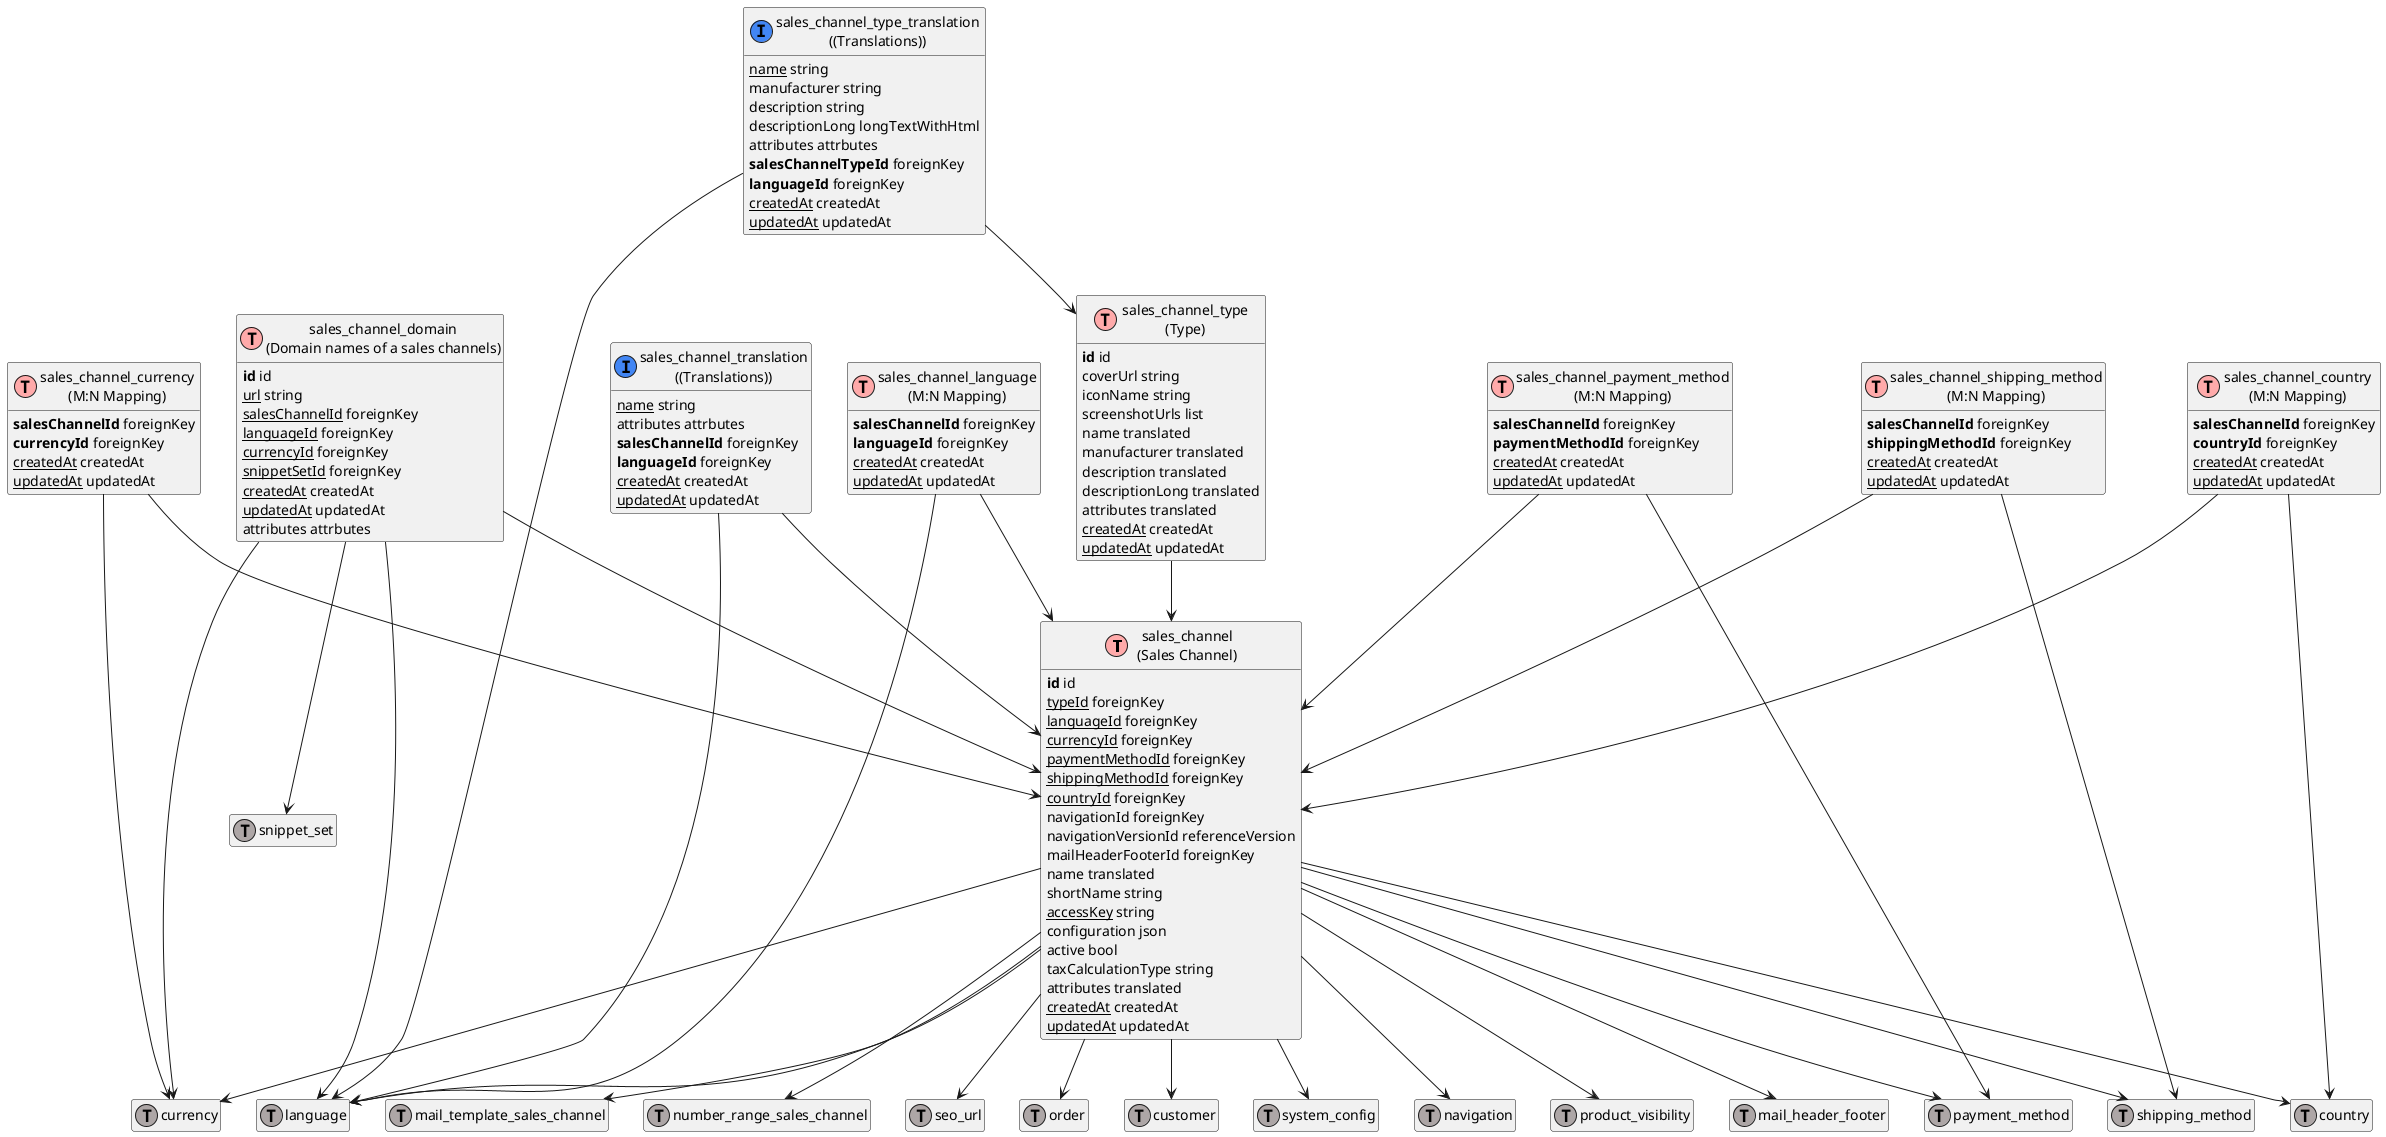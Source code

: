 @startuml
' uncomment the line below if you're using computer with a retina display
' skinparam dpi 300
!define Table(name,desc) class name as "desc" << (T,#FFAAAA) >>
!define ForeignTable(name,desc) class name as "desc" << (T,#ada6a6) >>
!define TranslationTable(name,desc) class name as "desc" << (I,#4286f4) >>
' we use bold for primary key
' green color for unique
' and underscore for not_null
!define primary_key(x) <b>x</b>
!define unique(x) <color:green>x</color>
!define not_null(x) <u>x</u>
' other tags available:
' <i></i>
' <back:COLOR></color>, where color is a color name or html color code
' (#FFAACC)
' see: http://plantuml.com/classes.html#More
hide methods
hide stereotypes
hide empty members
skinparam backgroundColor #FFFFFF

' entities

Table(ShopwareCoreSystemSalesChannelSalesChannelDefinition, "sales_channel\n(Sales Channel)") {
   primary_key(id) id
   not_null(typeId) foreignKey
   not_null(languageId) foreignKey
   not_null(currencyId) foreignKey
   not_null(paymentMethodId) foreignKey
   not_null(shippingMethodId) foreignKey
   not_null(countryId) foreignKey
   navigationId foreignKey
   navigationVersionId referenceVersion
   mailHeaderFooterId foreignKey
   name translated
   shortName string
   not_null(accessKey) string
   configuration json
   active bool
   taxCalculationType string
   attributes translated
   not_null(createdAt) createdAt
   not_null(updatedAt) updatedAt
}
TranslationTable(ShopwareCoreSystemSalesChannelAggregateSalesChannelTranslationSalesChannelTranslationDefinition, "sales_channel_translation\n((Translations))") {
   not_null(name) string
   attributes attrbutes
   primary_key(salesChannelId) foreignKey
   primary_key(languageId) foreignKey
   not_null(createdAt) createdAt
   not_null(updatedAt) updatedAt
}
Table(ShopwareCoreSystemSalesChannelAggregateSalesChannelCountrySalesChannelCountryDefinition, "sales_channel_country\n(M:N Mapping)") {
   primary_key(salesChannelId) foreignKey
   primary_key(countryId) foreignKey
   not_null(createdAt) createdAt
   not_null(updatedAt) updatedAt
}
Table(ShopwareCoreSystemSalesChannelAggregateSalesChannelCurrencySalesChannelCurrencyDefinition, "sales_channel_currency\n(M:N Mapping)") {
   primary_key(salesChannelId) foreignKey
   primary_key(currencyId) foreignKey
   not_null(createdAt) createdAt
   not_null(updatedAt) updatedAt
}
Table(ShopwareCoreSystemSalesChannelAggregateSalesChannelDomainSalesChannelDomainDefinition, "sales_channel_domain\n(Domain names of a sales channels)") {
   primary_key(id) id
   not_null(url) string
   not_null(salesChannelId) foreignKey
   not_null(languageId) foreignKey
   not_null(currencyId) foreignKey
   not_null(snippetSetId) foreignKey
   not_null(createdAt) createdAt
   not_null(updatedAt) updatedAt
   attributes attrbutes
}
Table(ShopwareCoreSystemSalesChannelAggregateSalesChannelLanguageSalesChannelLanguageDefinition, "sales_channel_language\n(M:N Mapping)") {
   primary_key(salesChannelId) foreignKey
   primary_key(languageId) foreignKey
   not_null(createdAt) createdAt
   not_null(updatedAt) updatedAt
}
Table(ShopwareCoreSystemSalesChannelAggregateSalesChannelPaymentMethodSalesChannelPaymentMethodDefinition, "sales_channel_payment_method\n(M:N Mapping)") {
   primary_key(salesChannelId) foreignKey
   primary_key(paymentMethodId) foreignKey
   not_null(createdAt) createdAt
   not_null(updatedAt) updatedAt
}
Table(ShopwareCoreSystemSalesChannelAggregateSalesChannelShippingMethodSalesChannelShippingMethodDefinition, "sales_channel_shipping_method\n(M:N Mapping)") {
   primary_key(salesChannelId) foreignKey
   primary_key(shippingMethodId) foreignKey
   not_null(createdAt) createdAt
   not_null(updatedAt) updatedAt
}
Table(ShopwareCoreSystemSalesChannelAggregateSalesChannelTypeSalesChannelTypeDefinition, "sales_channel_type\n(Type)") {
   primary_key(id) id
   coverUrl string
   iconName string
   screenshotUrls list
   name translated
   manufacturer translated
   description translated
   descriptionLong translated
   attributes translated
   not_null(createdAt) createdAt
   not_null(updatedAt) updatedAt
}
TranslationTable(ShopwareCoreSystemSalesChannelAggregateSalesChannelTypeTranslationSalesChannelTypeTranslationDefinition, "sales_channel_type_translation\n((Translations))") {
   not_null(name) string
   manufacturer string
   description string
   descriptionLong longTextWithHtml
   attributes attrbutes
   primary_key(salesChannelTypeId) foreignKey
   primary_key(languageId) foreignKey
   not_null(createdAt) createdAt
   not_null(updatedAt) updatedAt
}
ForeignTable(ShopwareCoreSystemLanguageLanguageDefinition, "language") {
}
ForeignTable(ShopwareCoreSystemCurrencyCurrencyDefinition, "currency") {
}
ForeignTable(ShopwareCoreCheckoutPaymentPaymentMethodDefinition, "payment_method") {
}
ForeignTable(ShopwareCoreCheckoutShippingShippingMethodDefinition, "shipping_method") {
}
ForeignTable(ShopwareCoreSystemCountryCountryDefinition, "country") {
}
ForeignTable(ShopwareCoreCheckoutOrderOrderDefinition, "order") {
}
ForeignTable(ShopwareCoreCheckoutCustomerCustomerDefinition, "customer") {
}
ForeignTable(ShopwareCoreSystemSystemConfigSystemConfigDefinition, "system_config") {
}
ForeignTable(ShopwareCoreContentNavigationNavigationDefinition, "navigation") {
}
ForeignTable(ShopwareCoreContentProductAggregateProductVisibilityProductVisibilityDefinition, "product_visibility") {
}
ForeignTable(ShopwareCoreContentMailTemplateAggregateMailHeaderFooterMailHeaderFooterDefinition, "mail_header_footer") {
}
ForeignTable(ShopwareCoreContentMailTemplateAggregateMailTemplateSalesChannelMailTemplateSalesChannelDefinition, "mail_template_sales_channel") {
}
ForeignTable(ShopwareCoreSystemNumberRangeAggregateNumberRangeSalesChannelNumberRangeSalesChannelDefinition, "number_range_sales_channel") {
}
ForeignTable(ShopwareStorefrontFrameworkSeoSeoUrlDefinition, "seo_url") {
}
ForeignTable(ShopwareCoreFrameworkSnippetAggregateSnippetSetSnippetSetDefinition, "snippet_set") {
}

' relationshipd

ShopwareCoreSystemSalesChannelAggregateSalesChannelTypeSalesChannelTypeDefinition --> ShopwareCoreSystemSalesChannelSalesChannelDefinition
ShopwareCoreSystemSalesChannelAggregateSalesChannelTranslationSalesChannelTranslationDefinition --> ShopwareCoreSystemSalesChannelSalesChannelDefinition
ShopwareCoreSystemSalesChannelAggregateSalesChannelCurrencySalesChannelCurrencyDefinition --> ShopwareCoreSystemSalesChannelSalesChannelDefinition
ShopwareCoreSystemSalesChannelAggregateSalesChannelLanguageSalesChannelLanguageDefinition --> ShopwareCoreSystemSalesChannelSalesChannelDefinition
ShopwareCoreSystemSalesChannelAggregateSalesChannelCountrySalesChannelCountryDefinition --> ShopwareCoreSystemSalesChannelSalesChannelDefinition
ShopwareCoreSystemSalesChannelAggregateSalesChannelPaymentMethodSalesChannelPaymentMethodDefinition --> ShopwareCoreSystemSalesChannelSalesChannelDefinition
ShopwareCoreSystemSalesChannelAggregateSalesChannelShippingMethodSalesChannelShippingMethodDefinition --> ShopwareCoreSystemSalesChannelSalesChannelDefinition
ShopwareCoreSystemSalesChannelSalesChannelDefinition --> ShopwareCoreSystemLanguageLanguageDefinition
ShopwareCoreSystemSalesChannelSalesChannelDefinition --> ShopwareCoreSystemCurrencyCurrencyDefinition
ShopwareCoreSystemSalesChannelSalesChannelDefinition --> ShopwareCoreCheckoutPaymentPaymentMethodDefinition
ShopwareCoreSystemSalesChannelSalesChannelDefinition --> ShopwareCoreCheckoutShippingShippingMethodDefinition
ShopwareCoreSystemSalesChannelSalesChannelDefinition --> ShopwareCoreSystemCountryCountryDefinition
ShopwareCoreSystemSalesChannelSalesChannelDefinition --> ShopwareCoreCheckoutOrderOrderDefinition
ShopwareCoreSystemSalesChannelSalesChannelDefinition --> ShopwareCoreCheckoutCustomerCustomerDefinition
ShopwareCoreSystemSalesChannelAggregateSalesChannelDomainSalesChannelDomainDefinition --> ShopwareCoreSystemSalesChannelSalesChannelDefinition
ShopwareCoreSystemSalesChannelSalesChannelDefinition --> ShopwareCoreSystemSystemConfigSystemConfigDefinition
ShopwareCoreSystemSalesChannelSalesChannelDefinition --> ShopwareCoreContentNavigationNavigationDefinition
ShopwareCoreSystemSalesChannelSalesChannelDefinition --> ShopwareCoreContentProductAggregateProductVisibilityProductVisibilityDefinition
ShopwareCoreSystemSalesChannelSalesChannelDefinition --> ShopwareCoreContentMailTemplateAggregateMailHeaderFooterMailHeaderFooterDefinition
ShopwareCoreSystemSalesChannelSalesChannelDefinition --> ShopwareCoreContentMailTemplateAggregateMailTemplateSalesChannelMailTemplateSalesChannelDefinition
ShopwareCoreSystemSalesChannelSalesChannelDefinition --> ShopwareCoreSystemNumberRangeAggregateNumberRangeSalesChannelNumberRangeSalesChannelDefinition
ShopwareCoreSystemSalesChannelSalesChannelDefinition --> ShopwareStorefrontFrameworkSeoSeoUrlDefinition
ShopwareCoreSystemSalesChannelAggregateSalesChannelTranslationSalesChannelTranslationDefinition --> ShopwareCoreSystemLanguageLanguageDefinition
ShopwareCoreSystemSalesChannelAggregateSalesChannelCountrySalesChannelCountryDefinition --> ShopwareCoreSystemCountryCountryDefinition
ShopwareCoreSystemSalesChannelAggregateSalesChannelCurrencySalesChannelCurrencyDefinition --> ShopwareCoreSystemCurrencyCurrencyDefinition
ShopwareCoreSystemSalesChannelAggregateSalesChannelDomainSalesChannelDomainDefinition --> ShopwareCoreSystemLanguageLanguageDefinition
ShopwareCoreSystemSalesChannelAggregateSalesChannelDomainSalesChannelDomainDefinition --> ShopwareCoreSystemCurrencyCurrencyDefinition
ShopwareCoreSystemSalesChannelAggregateSalesChannelDomainSalesChannelDomainDefinition --> ShopwareCoreFrameworkSnippetAggregateSnippetSetSnippetSetDefinition
ShopwareCoreSystemSalesChannelAggregateSalesChannelLanguageSalesChannelLanguageDefinition --> ShopwareCoreSystemLanguageLanguageDefinition
ShopwareCoreSystemSalesChannelAggregateSalesChannelPaymentMethodSalesChannelPaymentMethodDefinition --> ShopwareCoreCheckoutPaymentPaymentMethodDefinition
ShopwareCoreSystemSalesChannelAggregateSalesChannelShippingMethodSalesChannelShippingMethodDefinition --> ShopwareCoreCheckoutShippingShippingMethodDefinition
ShopwareCoreSystemSalesChannelAggregateSalesChannelTypeTranslationSalesChannelTypeTranslationDefinition --> ShopwareCoreSystemSalesChannelAggregateSalesChannelTypeSalesChannelTypeDefinition
ShopwareCoreSystemSalesChannelAggregateSalesChannelTypeTranslationSalesChannelTypeTranslationDefinition --> ShopwareCoreSystemLanguageLanguageDefinition
@enduml
